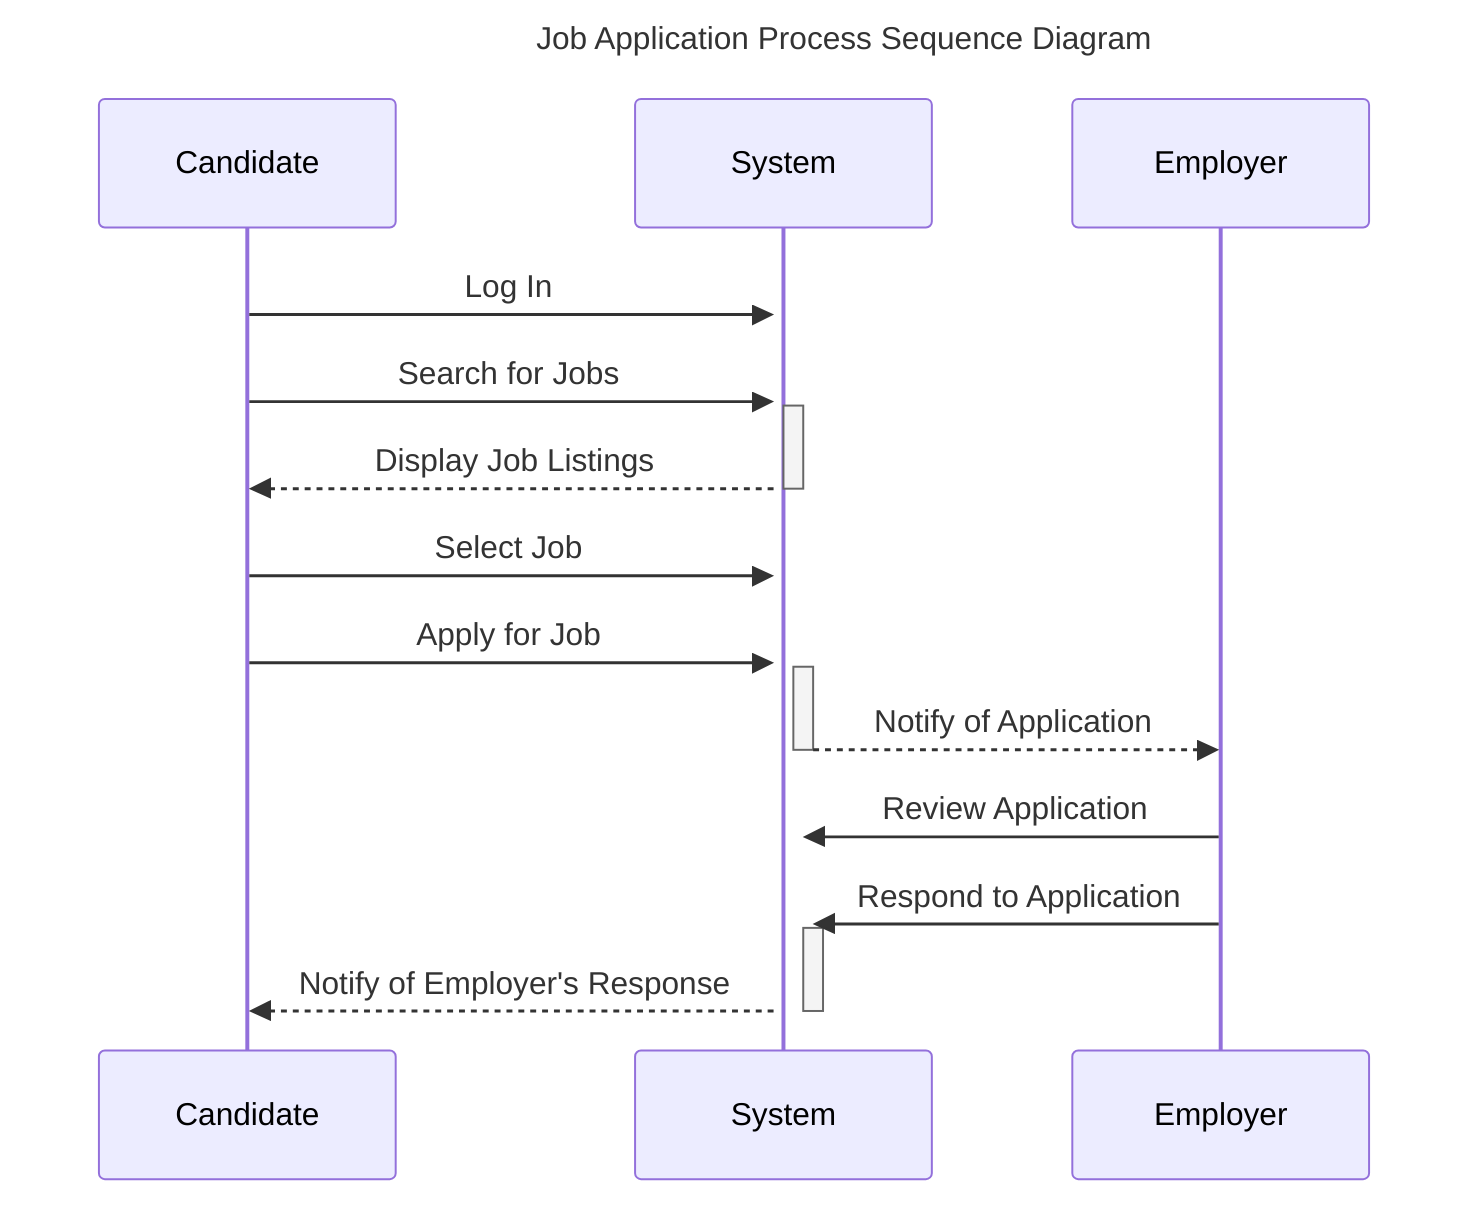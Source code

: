 ---
title: Job Application Process Sequence Diagram
---
sequenceDiagram
    participant Candidate
    participant System
    participant Employer

    Candidate->>+System: Log In
    Candidate->>+System: Search for Jobs
    System-->>-Candidate: Display Job Listings
    Candidate->>+System: Select Job
    Candidate->>+System: Apply for Job
    System-->>-Employer: Notify of Application
    Employer->>+System: Review Application
    Employer->>+System: Respond to Application
    System-->>-Candidate: Notify of Employer's Response